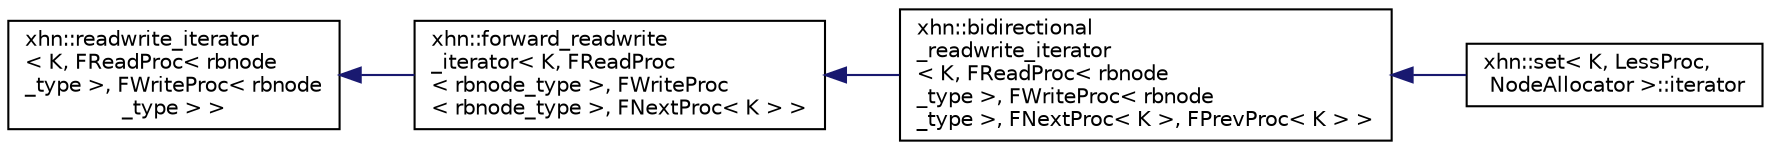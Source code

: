 digraph "Graphical Class Hierarchy"
{
  edge [fontname="Helvetica",fontsize="10",labelfontname="Helvetica",labelfontsize="10"];
  node [fontname="Helvetica",fontsize="10",shape=record];
  rankdir="LR";
  Node1 [label="xhn::readwrite_iterator\l\< K, FReadProc\< rbnode\l_type \>, FWriteProc\< rbnode\l_type \> \>",height=0.2,width=0.4,color="black", fillcolor="white", style="filled",URL="$classxhn_1_1readwrite__iterator.html"];
  Node1 -> Node2 [dir="back",color="midnightblue",fontsize="10",style="solid",fontname="Helvetica"];
  Node2 [label="xhn::forward_readwrite\l_iterator\< K, FReadProc\l\< rbnode_type \>, FWriteProc\l\< rbnode_type \>, FNextProc\< K \> \>",height=0.2,width=0.4,color="black", fillcolor="white", style="filled",URL="$classxhn_1_1forward__readwrite__iterator.html"];
  Node2 -> Node3 [dir="back",color="midnightblue",fontsize="10",style="solid",fontname="Helvetica"];
  Node3 [label="xhn::bidirectional\l_readwrite_iterator\l\< K, FReadProc\< rbnode\l_type \>, FWriteProc\< rbnode\l_type \>, FNextProc\< K \>, FPrevProc\< K \> \>",height=0.2,width=0.4,color="black", fillcolor="white", style="filled",URL="$classxhn_1_1bidirectional__readwrite__iterator.html"];
  Node3 -> Node4 [dir="back",color="midnightblue",fontsize="10",style="solid",fontname="Helvetica"];
  Node4 [label="xhn::set\< K, LessProc,\l NodeAllocator \>::iterator",height=0.2,width=0.4,color="black", fillcolor="white", style="filled",URL="$classxhn_1_1set_1_1iterator.html"];
}
